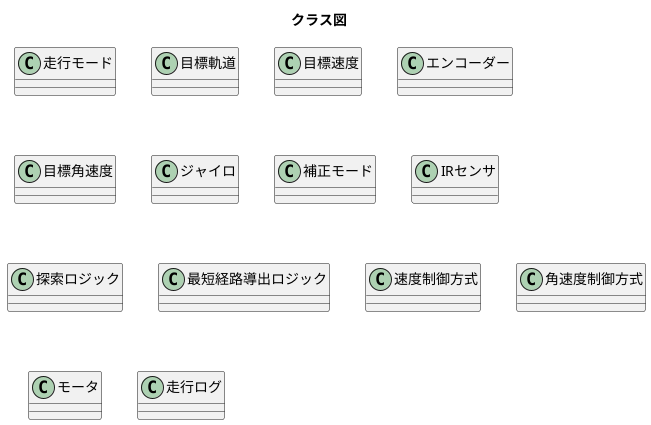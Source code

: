 @startuml
title クラス図

class 走行モード
Class 目標軌道
class 目標速度
class エンコーダー
class 目標角速度
class ジャイロ
class 補正モード
class IRセンサ
class 探索ロジック
class 最短経路導出ロジック
class 速度制御方式
class 角速度制御方式
class モータ
class 走行ログ


@enduml


走行モード：走行モードにより目標軌道の生成方法が変わるため。
目標軌道：マウスの移動経路の目標が必要であるため。
目標速度：目標軌道の生成には目標速度が必要となるため
エンコーダー：現在の速度を知るために必要
目標角速度；目標軌道の生成には目標角速度が必要となるため
ジャイロ：現在の角速度を知るために必要。
補正モード：目標軌道に追従するとき、補正方法を都度変更するため必要
IRセンサ：一部補正モードにおいて、壁との距離を知るために必要
探索ロジック：一部走行モードにおいて、目標軌道の生成に必要。
最短経路導出ロジック：一部走行モードにおいて、目標軌道の生成に必要。
速度制御：目標速度に対し、速度を追従させるために必要
角速度制御：目標角速度に対し、角速度を追従させるために必要
走行ログ：走行時のログを記録、出力するために必要